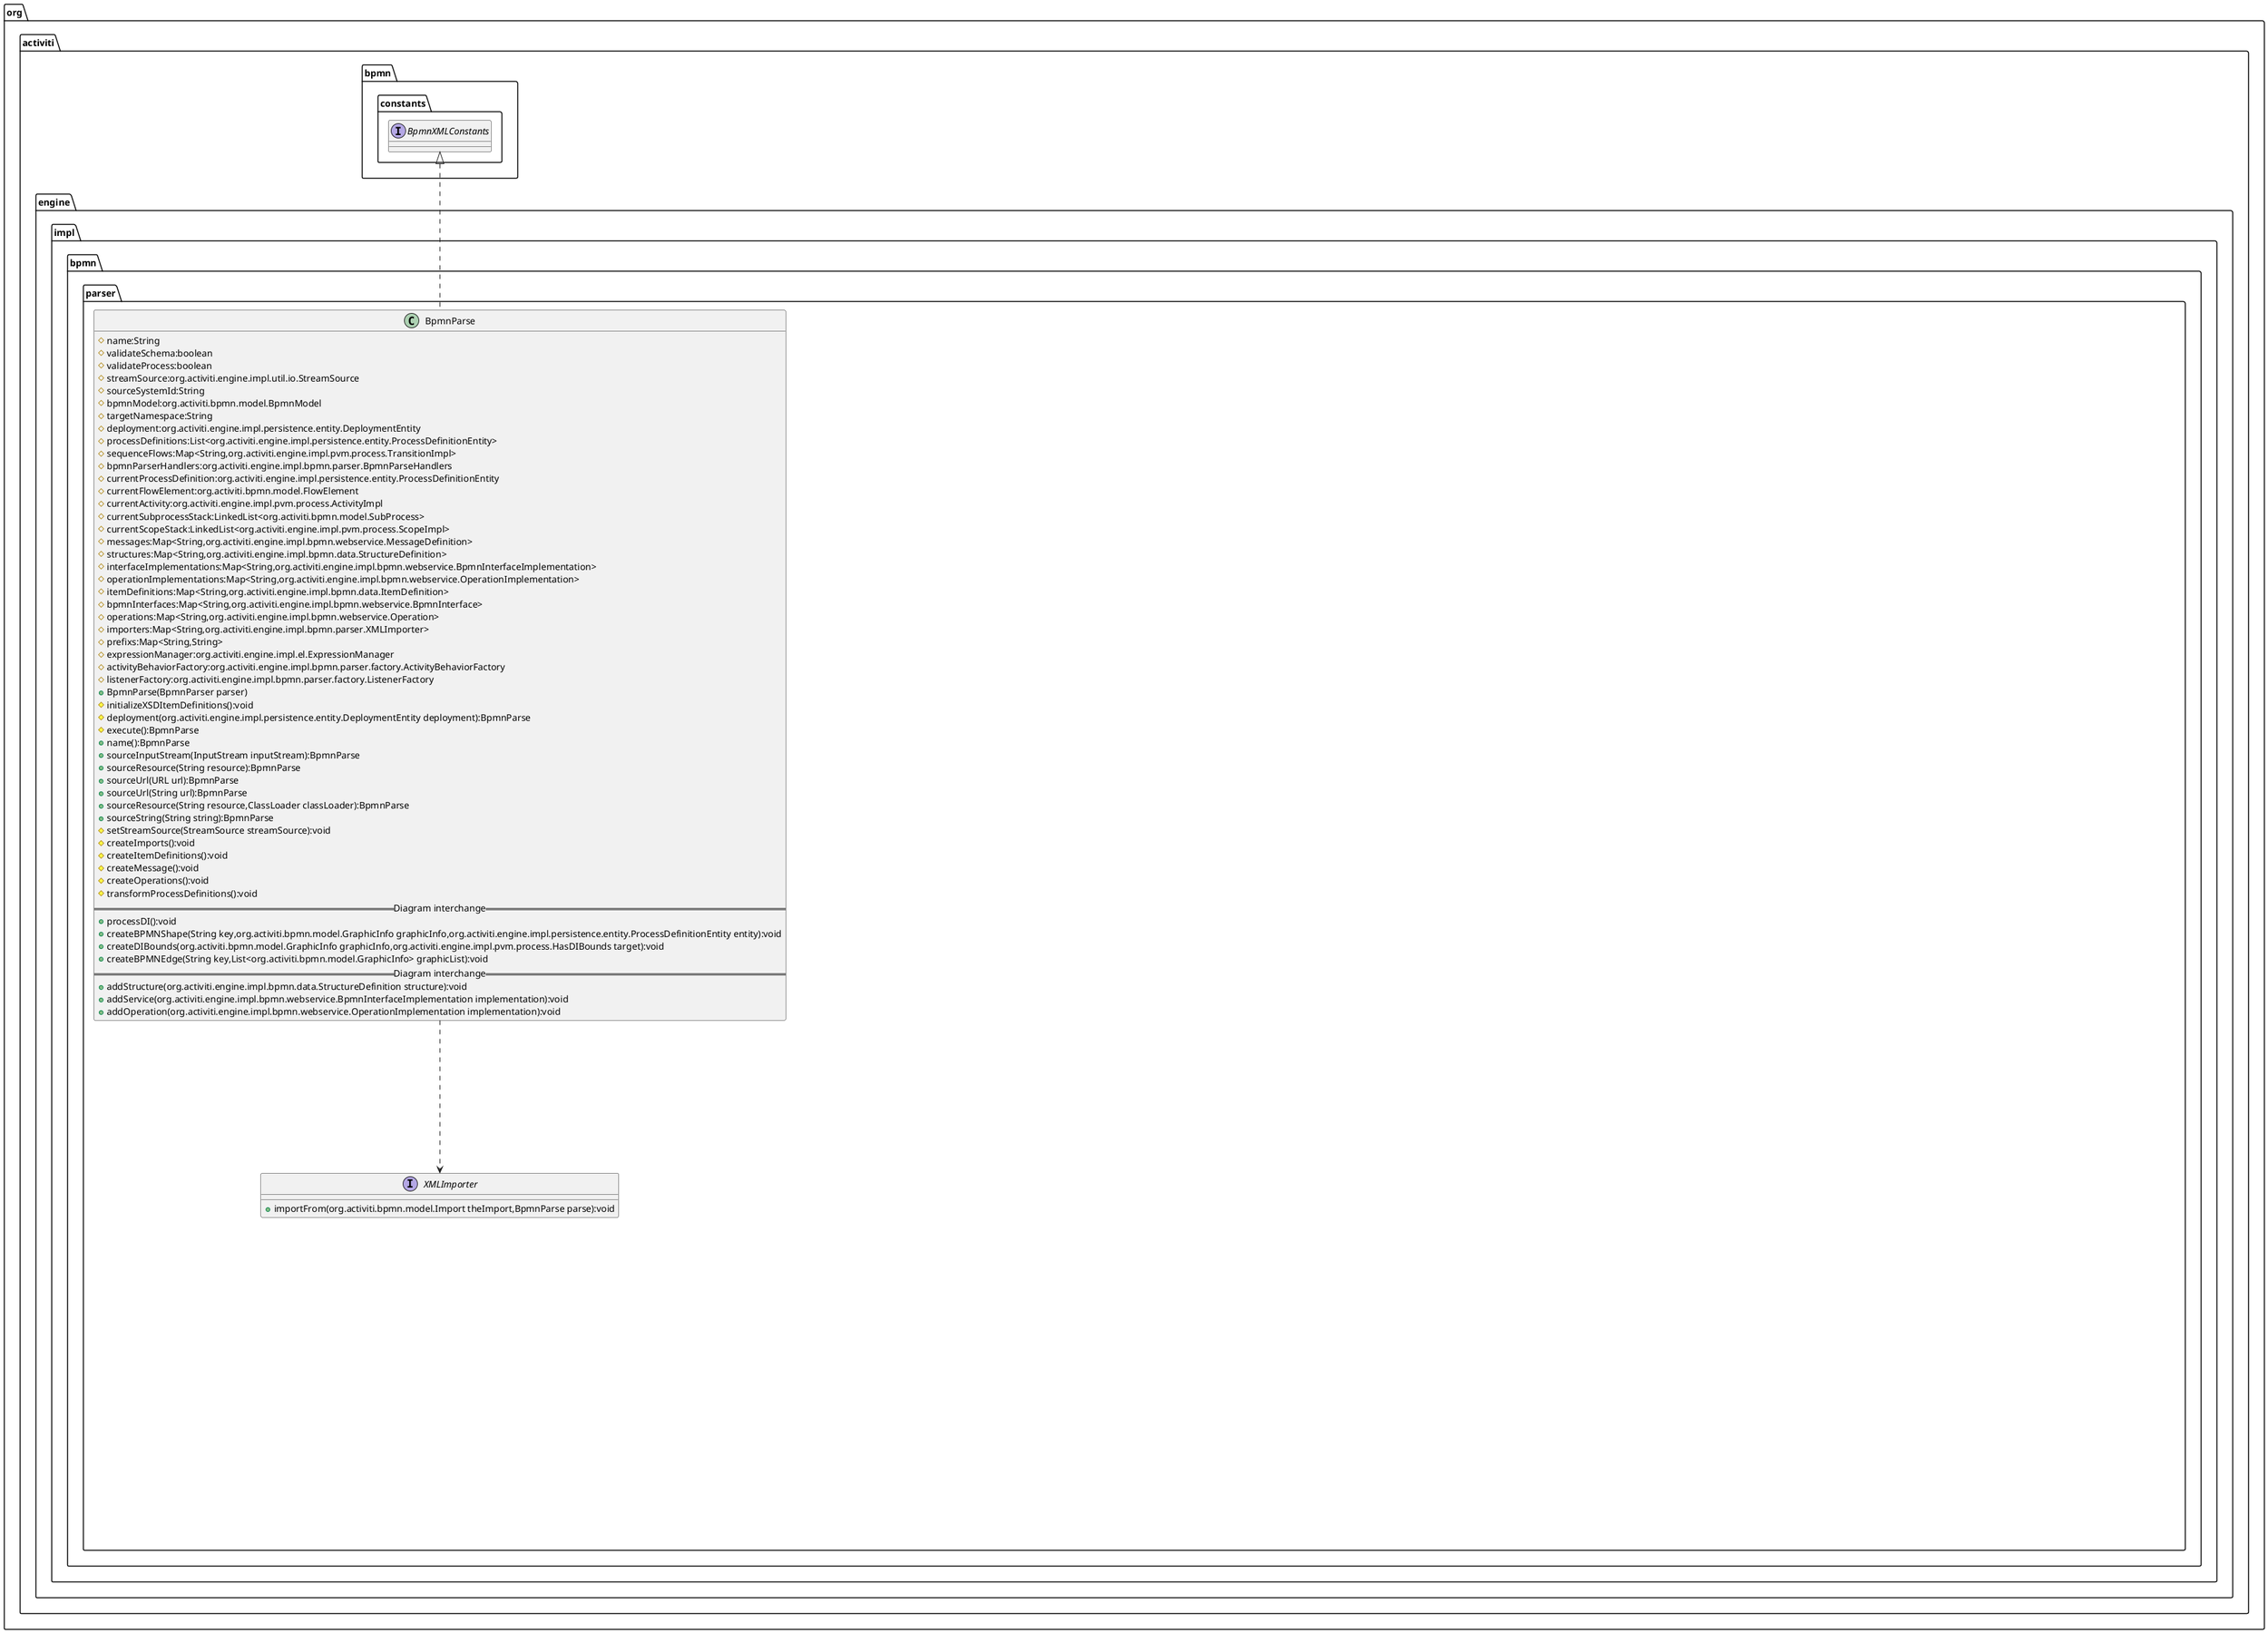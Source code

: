 @startuml
hide @unlinked
package "org.activiti.engine.impl.bpmn.parser" {
class BpmnParse implements org.activiti.bpmn.constants.BpmnXMLConstants {
    # name:String
    # validateSchema:boolean
    # validateProcess:boolean
    # streamSource:org.activiti.engine.impl.util.io.StreamSource
    # sourceSystemId:String
    # bpmnModel:org.activiti.bpmn.model.BpmnModel
    # targetNamespace:String
    # deployment:org.activiti.engine.impl.persistence.entity.DeploymentEntity
    # processDefinitions:List<org.activiti.engine.impl.persistence.entity.ProcessDefinitionEntity>
    # sequenceFlows:Map<String,org.activiti.engine.impl.pvm.process.TransitionImpl>
    # bpmnParserHandlers:org.activiti.engine.impl.bpmn.parser.BpmnParseHandlers
    # currentProcessDefinition:org.activiti.engine.impl.persistence.entity.ProcessDefinitionEntity
    # currentFlowElement:org.activiti.bpmn.model.FlowElement
    # currentActivity:org.activiti.engine.impl.pvm.process.ActivityImpl
    # currentSubprocessStack:LinkedList<org.activiti.bpmn.model.SubProcess>
    # currentScopeStack:LinkedList<org.activiti.engine.impl.pvm.process.ScopeImpl>
    # messages:Map<String,org.activiti.engine.impl.bpmn.webservice.MessageDefinition>
    # structures:Map<String,org.activiti.engine.impl.bpmn.data.StructureDefinition>
    # interfaceImplementations:Map<String,org.activiti.engine.impl.bpmn.webservice.BpmnInterfaceImplementation>
    # operationImplementations:Map<String,org.activiti.engine.impl.bpmn.webservice.OperationImplementation>
    # itemDefinitions:Map<String,org.activiti.engine.impl.bpmn.data.ItemDefinition>
    # bpmnInterfaces:Map<String,org.activiti.engine.impl.bpmn.webservice.BpmnInterface>
    # operations:Map<String,org.activiti.engine.impl.bpmn.webservice.Operation>
    # importers:Map<String,org.activiti.engine.impl.bpmn.parser.XMLImporter>
    # prefixs:Map<String,String>
    # expressionManager:org.activiti.engine.impl.el.ExpressionManager
    # activityBehaviorFactory:org.activiti.engine.impl.bpmn.parser.factory.ActivityBehaviorFactory
    # listenerFactory:org.activiti.engine.impl.bpmn.parser.factory.ListenerFactory
    + BpmnParse(BpmnParser parser)
    # initializeXSDItemDefinitions():void
    # deployment(org.activiti.engine.impl.persistence.entity.DeploymentEntity deployment):BpmnParse
    # execute():BpmnParse
    + name():BpmnParse
    + sourceInputStream(InputStream inputStream):BpmnParse
    + sourceResource(String resource):BpmnParse
    + sourceUrl(URL url):BpmnParse
    + sourceUrl(String url):BpmnParse
    + sourceResource(String resource,ClassLoader classLoader):BpmnParse
    + sourceString(String string):BpmnParse
    # setStreamSource(StreamSource streamSource):void
    # createImports():void
    # createItemDefinitions():void
    # createMessage():void
    # createOperations():void
    # transformProcessDefinitions():void
    == Diagram interchange ==
    + processDI():void
    + createBPMNShape(String key,org.activiti.bpmn.model.GraphicInfo graphicInfo,org.activiti.engine.impl.persistence.entity.ProcessDefinitionEntity entity):void
    + createDIBounds(org.activiti.bpmn.model.GraphicInfo graphicInfo,org.activiti.engine.impl.pvm.process.HasDIBounds target):void
    + createBPMNEdge(String key,List<org.activiti.bpmn.model.GraphicInfo> graphicList):void
    == Diagram interchange ==
    + addStructure(org.activiti.engine.impl.bpmn.data.StructureDefinition structure):void
    + addService(org.activiti.engine.impl.bpmn.webservice.BpmnInterfaceImplementation implementation):void
    + addOperation(org.activiti.engine.impl.bpmn.webservice.OperationImplementation implementation):void
}
BpmnParse ..> XMLImporter


class BpmnParseHandlers {
    # parseHandlers:Map<Class<? extends org.activiti.bpmn.model.BaseElement>,List<org.activiti.engine.parse.BpmnParseHandler>>
    + BpmnParseHandlers()
    + getHandlersFor(Class<? extends org.activiti.bpmn.model.BaseElement> clazz):List<org.activiti.engine.parse.BpmnParseHandler>
    + addHandlers(List<org.activiti.engine.parse.BpmnParseHandler> parseHandlers):void
    + addHandler(org.activiti.engine.parse.BpmnParseHandler handler):void
    + parseElement(BpmnParse bpmnParse,org.activiti.bpmn.model.BaseElement element):void
}
class BpmnParser {
    # expressionManager:org.activiti.engine.impl.el.ExpressionManager
    # activityBehaviorFactory:org.activiti.engine.impl.bpmn.parser.factory.ActivityBehaviorFactory
    # listenerFactory:org.activiti.engine.impl.bpmn.parser.factory.ListenerFactory
    # bpmnParseFactory:org.activiti.engine.impl.cfg.BpmnParseFactory
    # bpmnParserHandlers:org.activiti.engine.impl.bpmn.parser.BpmnParseHandlers
    + createParse():BpmnParse
    + getActivityBehaviorFactory():org.activiti.engine.impl.bpmn.parser.factory.ActivityBehaviorFactory
    + setActivityBehaviorFactory(org.activiti.engine.impl.bpmn.parser.factory.ActivityBehaviorFactory factory):void
    + getListenerFactory():org.activiti.engine.impl.bpmn.parser.factory.ListenerFactory
    + setListenerFactory(org.activiti.engine.impl.bpmn.parser.factory.ListenerFactory factory):void
    + getBpmnParseFactory():org.activiti.engine.impl.cfg.BpmnParseFactory
    + setBpmnParseFactory(org.activiti.engine.impl.cfg.BpmnParseFactory factory):void
    + getExpressionManager():org.activiti.engine.impl.el.ExpressionManager
    + setExpressionManager(org.activiti.engine.impl.el.ExpressionManager manager):void
    + getBpmnParserHandlers():org.activiti.engine.impl.bpmn.parser.BpmnParseHandlers
    + setBpmnParserHandlers(org.activiti.engine.impl.bpmn.parser.BpmnParseHandlers handlers):void
}
class CompensateEventDefinition {
    # activityRef:String
    # waitForCompletion:boolean
    + getActivityRef():String
    + setActivityRef(String activityRef):void
    + isWaitForCompletion():boolean
    + setWaitForCompletion(boolean waitForCompletion):void
}
class Error {
    # id:String
    # errorCode:String
    + getId():String
    + setId(String id):void
    + getErrorCode():String
    + setErrorCode(String errorCode):void
}
class ErrorEventDefinition {
    # handlerActivityId:String
    # errorCode:String
    # precedence:Integer
    + ErrorEventDefinition(String handlerActivityId)
    + getErrorCode():String
    + setErrorCode(String errorCode):void
    + getHandlerActivityId():String
    + getPrecedence():Integer
    + setPrecedence(Integer precedence):void
    + catches(String errorCode):boolean
}
class EventSubscriptionDeclaration {
    # eventName:String
    # eventType:String
    # async:boolean
    # activityId:String
    # isStartEvent:boolean
    # configuration:String

    + EventSubscriptionDeclaration(String eventName,String eventType)

    + getEventName():String
    + isAsync():boolean
    + setAsync(boolean async):void
    + setActivityId(String activityId):void
    + getActivityId():String
    + isStartEvent():boolean
    + setStartEvent(boolean isStartEvent):void
    + getEventType():String
    + getConfiguration():String
    + setConfiguration(String configuration):void
    + prepareEventSubscriptionEntity(ExecutionEntity execution):void
}
class FieldDeclaration {
    # name:String
    # type:String
    # value:Object
    + FieldDeclaration(String name,String type,Object value)
    + FieldDeclaration()
    + getName():String
    + setName(String name):void
    + getType():String
    + setType(String type):void
    + getValue():Object
    + setValue(Object value):void
}

interface XMLImporter {
    + importFrom(org.activiti.bpmn.model.Import theImport,BpmnParse parse):void
}

}

/' package finished '/

@enduml
